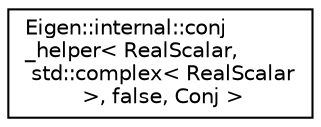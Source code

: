 digraph "Graphical Class Hierarchy"
{
  edge [fontname="Helvetica",fontsize="10",labelfontname="Helvetica",labelfontsize="10"];
  node [fontname="Helvetica",fontsize="10",shape=record];
  rankdir="LR";
  Node1 [label="Eigen::internal::conj\l_helper\< RealScalar,\l std::complex\< RealScalar\l \>, false, Conj \>",height=0.2,width=0.4,color="black", fillcolor="white", style="filled",URL="$struct_eigen_1_1internal_1_1conj__helper_3_01_real_scalar_00_01std_1_1complex_3_01_real_scalar_01_4_00_01false_00_01_conj_01_4.html"];
}
